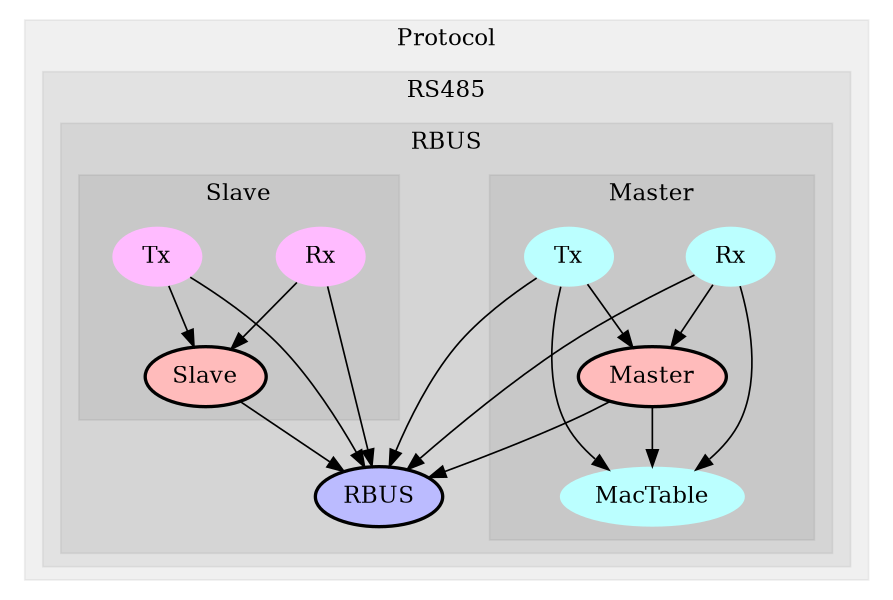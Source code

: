 digraph G {
size="6,4";
ratio="fill";
subgraph cluster_0 {
label="Protocol";
color="#0000000F";
style="filled";
subgraph cluster_1 {
label="RS485";
color="#0000000F";
style="filled";
subgraph cluster_2 {
label="RBUS";
color="#0000000F";
style="filled";
u7[label="RBUS",style="filled,bold",fillcolor="#bbbbff"];
subgraph cluster_3 {
label="Master";
color="#0000000F";
style="filled";
u1[label="Master",style="filled,bold",fillcolor="#ffbbbb"];
u4[label="Tx",style="filled",fillcolor="#bbffff",penwidth="0"];
u5[label="Rx",style="filled",fillcolor="#bbffff",penwidth="0"];
u6[label="MacTable",style="filled",fillcolor="#bbffff",penwidth="0"];

}
subgraph cluster_4 {
label="Slave";
color="#0000000F";
style="filled";
u0[label="Slave",style="filled,bold",fillcolor="#ffbbbb"];
u2[label="Tx",style="filled",fillcolor="#ffbbff",penwidth="0"];
u3[label="Rx",style="filled",fillcolor="#ffbbff",penwidth="0"];

}

}

}

}
u0 -> u7;
u1 -> u6;
u1 -> u7;
u2 -> u0;
u2 -> u7;
u3 -> u0;
u3 -> u7;
u4 -> u1;
u4 -> u6;
u4 -> u7;
u5 -> u1;
u5 -> u6;
u5 -> u7;

}

